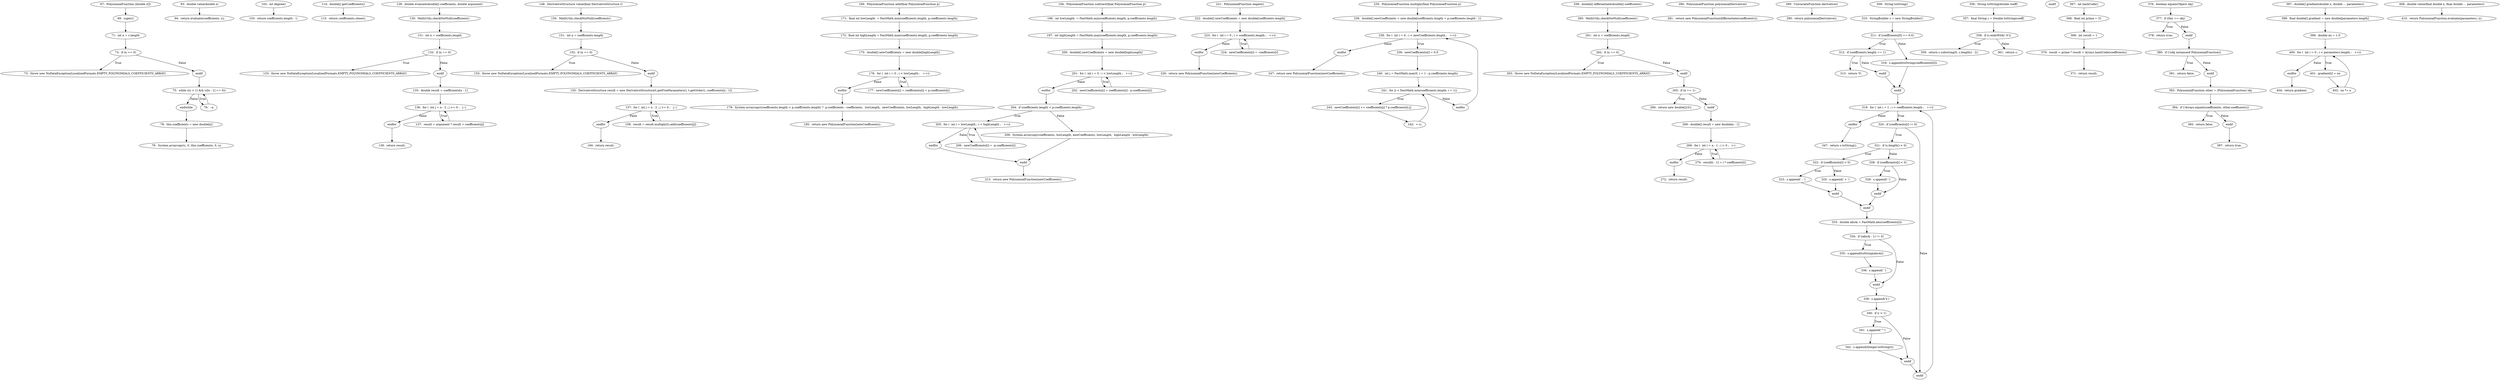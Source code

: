 digraph PolynomialFunction_CFG {
  // graph-vertices
  v1  [label="67:  PolynomialFunction (double c[])"];
  v2  [label="69:  super()"];
  v3  [label="71:  int n = c.length"];
  v4  [label="72:  if (n == 0)"];
  v5  [label="73:  throw new NoDataException(LocalizedFormats.EMPTY_POLYNOMIALS_COEFFICIENTS_ARRAY)"];
  v6  [label="endif"];
  v7  [label="75:  while ((n > 1) && (c[n - 1] == 0))"];
  v8  [label="endwhile"];
  v9  [label="76:  --n"];
  v10  [label="78:  this.coefficients = new double[n]"];
  v11  [label="79:  System.arraycopy(c, 0, this.coefficients, 0, n)"];
  v12  [label="93:  double value(double x)"];
  v13  [label="94:  return evaluate(coefficients, x);"];
  v14  [label="102:  int degree()"];
  v15  [label="103:  return coefficients.length - 1;"];
  v16  [label="114:  double[] getCoefficients()"];
  v17  [label="115:  return coefficients.clone();"];
  v18  [label="128:  double evaluate(double[] coefficients, double argument)"];
  v19  [label="130:  MathUtils.checkNotNull(coefficients)"];
  v20  [label="131:  int n = coefficients.length"];
  v21  [label="132:  if (n == 0)"];
  v22  [label="133:  throw new NoDataException(LocalizedFormats.EMPTY_POLYNOMIALS_COEFFICIENTS_ARRAY)"];
  v23  [label="endif"];
  v24  [label="135:  double result = coefficients[n - 1]"];
  v25  [label="136:  for (  int j = n - 2 ; j >= 0 ;   j--)"];
  v28  [label="endfor"];
  v29  [label="137:  result = argument * result + coefficients[j]"];
  v30  [label="139:  return result;"];
  v31  [label="148:  DerivativeStructure value(final DerivativeStructure t)"];
  v32  [label="150:  MathUtils.checkNotNull(coefficients)"];
  v33  [label="151:  int n = coefficients.length"];
  v34  [label="152:  if (n == 0)"];
  v35  [label="153:  throw new NoDataException(LocalizedFormats.EMPTY_POLYNOMIALS_COEFFICIENTS_ARRAY)"];
  v36  [label="endif"];
  v37  [label="155:  DerivativeStructure result = new DerivativeStructure(t.getFreeParameters(), t.getOrder(), coefficients[n - 1])"];
  v38  [label="157:  for (  int j = n - 2 ; j >= 0 ;   j--)"];
  v41  [label="endfor"];
  v42  [label="158:  result = result.multiply(t).add(coefficients[j])"];
  v43  [label="160:  return result;"];
  v44  [label="169:  PolynomialFunction add(final PolynomialFunction p)"];
  v45  [label="171:  final int lowLength  = FastMath.min(coefficients.length, p.coefficients.length)"];
  v46  [label="172:  final int highLength = FastMath.max(coefficients.length, p.coefficients.length)"];
  v47  [label="175:  double[] newCoefficients = new double[highLength]"];
  v48  [label="176:  for (  int i = 0 ; i < lowLength ;   ++i)"];
  v51  [label="endfor"];
  v52  [label="177:  newCoefficients[i] = coefficients[i] + p.coefficients[i]"];
  v53  [label="179:  System.arraycopy((coefficients.length < p.coefficients.length) ?  p.coefficients : coefficients,  lowLength,  newCoefficients, lowLength,  highLength - lowLength)"];
  v54  [label="185:  return new PolynomialFunction(newCoefficients);"];
  v55  [label="194:  PolynomialFunction subtract(final PolynomialFunction p)"];
  v56  [label="196:  int lowLength  = FastMath.min(coefficients.length, p.coefficients.length)"];
  v57  [label="197:  int highLength = FastMath.max(coefficients.length, p.coefficients.length)"];
  v58  [label="200:  double[] newCoefficients = new double[highLength]"];
  v59  [label="201:  for (  int i = 0 ; i < lowLength ;   ++i)"];
  v62  [label="endfor"];
  v63  [label="202:  newCoefficients[i] = coefficients[i] - p.coefficients[i]"];
  v64  [label="204:  if (coefficients.length < p.coefficients.length)"];
  v65  [label="205:  for (  int i = lowLength ; i < highLength ;   ++i)"];
  v68  [label="endfor"];
  v69  [label="206:  newCoefficients[i] = -p.coefficients[i]"];
  v70  [label="endif"];
  v71  [label="209:  System.arraycopy(coefficients, lowLength, newCoefficients, lowLength,  highLength - lowLength)"];
  v72  [label="213:  return new PolynomialFunction(newCoefficients);"];
  v73  [label="221:  PolynomialFunction negate()"];
  v74  [label="222:  double[] newCoefficients = new double[coefficients.length]"];
  v75  [label="223:  for (  int i = 0 ; i < coefficients.length ;   ++i)"];
  v78  [label="endfor"];
  v79  [label="224:  newCoefficients[i] = -coefficients[i]"];
  v80  [label="226:  return new PolynomialFunction(newCoefficients);"];
  v81  [label="235:  PolynomialFunction multiply(final PolynomialFunction p)"];
  v82  [label="236:  double[] newCoefficients = new double[coefficients.length + p.coefficients.length - 1]"];
  v83  [label="238:  for (  int i = 0 ; i < newCoefficients.length ;   ++i)"];
  v86  [label="endfor"];
  v87  [label="239:  newCoefficients[i] = 0.0"];
  v88  [label="240:  int j = FastMath.max(0, i + 1 - p.coefficients.length)"];
  v89  [label="241:  for (j < FastMath.min(coefficients.length, i + 1))"];
  v90  [label="242:  ++j"];
  v91  [label="endfor"];
  v92  [label="243:  newCoefficients[i] += coefficients[j] * p.coefficients[i-j]"];
  v93  [label="247:  return new PolynomialFunction(newCoefficients);"];
  v94  [label="258:  double[] differentiate(double[] coefficients)"];
  v95  [label="260:  MathUtils.checkNotNull(coefficients)"];
  v96  [label="261:  int n = coefficients.length"];
  v97  [label="262:  if (n == 0)"];
  v98  [label="263:  throw new NoDataException(LocalizedFormats.EMPTY_POLYNOMIALS_COEFFICIENTS_ARRAY)"];
  v99  [label="endif"];
  v100  [label="265:  if (n == 1)"];
  v101  [label="266:  return new double[]{0};"];
  v102  [label="endif"];
  v103  [label="268:  double[] result = new double[n - 1]"];
  v104  [label="269:  for (  int i = n - 1 ; i > 0 ;   i--)"];
  v107  [label="endfor"];
  v108  [label="270:  result[i - 1] = i * coefficients[i]"];
  v109  [label="272:  return result;"];
  v110  [label="280:  PolynomialFunction polynomialDerivative()"];
  v111  [label="281:  return new PolynomialFunction(differentiate(coefficients));"];
  v112  [label="289:  UnivariateFunction derivative()"];
  v113  [label="290:  return polynomialDerivative();"];
  v114  [label="309:  String toString()"];
  v115  [label="310:  StringBuilder s = new StringBuilder()"];
  v116  [label="311:  if (coefficients[0] == 0.0)"];
  v117  [label="312:  if (coefficients.length == 1)"];
  v118  [label="313:  return '0';"];
  v119  [label="endif"];
  v120  [label="endif"];
  v121  [label="316:  s.append(toString(coefficients[0]))"];
  v122  [label="319:  for (  int i = 1 ; i < coefficients.length ;   ++i)"];
  v125  [label="endfor"];
  v126  [label="320:  if (coefficients[i] != 0)"];
  v127  [label="321:  if (s.length() > 0)"];
  v128  [label="322:  if (coefficients[i] < 0)"];
  v129  [label="323:  s.append(' - ')"];
  v130  [label="endif"];
  v131  [label="325:  s.append(' + ')"];
  v132  [label="endif"];
  v133  [label="328:  if (coefficients[i] < 0)"];
  v134  [label="329:  s.append('-')"];
  v135  [label="endif"];
  v136  [label="333:  double absAi = FastMath.abs(coefficients[i])"];
  v137  [label="334:  if ((absAi - 1) != 0)"];
  v138  [label="335:  s.append(toString(absAi))"];
  v139  [label="336:  s.append(' ')"];
  v140  [label="endif"];
  v141  [label="339:  s.append('x')"];
  v142  [label="340:  if (i > 1)"];
  v143  [label="341:  s.append('^')"];
  v144  [label="342:  s.append(Integer.toString(i))"];
  v145  [label="endif"];
  v146  [label="endif"];
  v147  [label="347:  return s.toString();"];
  v148  [label="356:  String toString(double coeff)"];
  v149  [label="357:  final String c = Double.toString(coeff)"];
  v150  [label="358:  if (c.endsWith('.0'))"];
  v151  [label="359:  return c.substring(0, c.length() - 2);"];
  v152  [label="endif"];
  v153  [label="361:  return c;"];
  v154  [label="367:  int hashCode()"];
  v155  [label="368:  final int prime = 31"];
  v156  [label="369:  int result = 1"];
  v157  [label="370:  result = prime * result + Arrays.hashCode(coefficients)"];
  v158  [label="371:  return result;"];
  v159  [label="376:  boolean equals(Object obj)"];
  v160  [label="377:  if (this == obj)"];
  v161  [label="378:  return true;"];
  v162  [label="endif"];
  v163  [label="380:  if (!(obj instanceof PolynomialFunction))"];
  v164  [label="381:  return false;"];
  v165  [label="endif"];
  v166  [label="383:  PolynomialFunction other = (PolynomialFunction) obj"];
  v167  [label="384:  if (!Arrays.equals(coefficients, other.coefficients))"];
  v168  [label="385:  return false;"];
  v169  [label="endif"];
  v170  [label="387:  return true;"];
  v171  [label="397:  double[] gradient(double x, double ... parameters)"];
  v172  [label="398:  final double[] gradient = new double[parameters.length]"];
  v173  [label="399:  double xn = 1.0"];
  v174  [label="400:  for (  int i = 0 ; i < parameters.length ;   ++i)"];
  v177  [label="endfor"];
  v178  [label="401:  gradient[i] = xn"];
  v179  [label="402:  xn *= x"];
  v180  [label="404:  return gradient;"];
  v181  [label="408:  double value(final double x, final double ... parameters)"];
  v182  [label="410:  return PolynomialFunction.evaluate(parameters, x);"];
  // graph-edges
  v1 -> v2;
  v2 -> v3;
  v3 -> v4;
  v4 -> v5  [label="True"];
  v4 -> v6  [label="False"];
  v6 -> v7;
  v7 -> v8  [label="False"];
  v7 -> v9  [label="True"];
  v9 -> v7;
  v8 -> v10;
  v10 -> v11;
  v12 -> v13;
  v14 -> v15;
  v16 -> v17;
  v18 -> v19;
  v19 -> v20;
  v20 -> v21;
  v21 -> v22  [label="True"];
  v21 -> v23  [label="False"];
  v23 -> v24;
  v24 -> v25;
  v25 -> v28  [label="False"];
  v25 -> v29  [label="True"];
  v29 -> v25;
  v28 -> v30;
  v31 -> v32;
  v32 -> v33;
  v33 -> v34;
  v34 -> v35  [label="True"];
  v34 -> v36  [label="False"];
  v36 -> v37;
  v37 -> v38;
  v38 -> v41  [label="False"];
  v38 -> v42  [label="True"];
  v42 -> v38;
  v41 -> v43;
  v44 -> v45;
  v45 -> v46;
  v46 -> v47;
  v47 -> v48;
  v48 -> v51  [label="False"];
  v48 -> v52  [label="True"];
  v52 -> v48;
  v51 -> v53;
  v53 -> v54;
  v55 -> v56;
  v56 -> v57;
  v57 -> v58;
  v58 -> v59;
  v59 -> v62  [label="False"];
  v59 -> v63  [label="True"];
  v63 -> v59;
  v62 -> v64;
  v64 -> v65  [label="True"];
  v65 -> v68  [label="False"];
  v65 -> v69  [label="True"];
  v69 -> v65;
  v68 -> v70;
  v64 -> v71  [label="False"];
  v71 -> v70;
  v70 -> v72;
  v73 -> v74;
  v74 -> v75;
  v75 -> v78  [label="False"];
  v75 -> v79  [label="True"];
  v79 -> v75;
  v78 -> v80;
  v81 -> v82;
  v82 -> v83;
  v83 -> v86  [label="False"];
  v83 -> v87  [label="True"];
  v87 -> v88;
  v88 -> v89;
  v89 -> v91  [label="False"];
  v89 -> v92  [label="True"];
  v92 -> v90;
  v90 -> v89;
  v91 -> v83;
  v86 -> v93;
  v94 -> v95;
  v95 -> v96;
  v96 -> v97;
  v97 -> v98  [label="True"];
  v97 -> v99  [label="False"];
  v99 -> v100;
  v100 -> v101  [label="True"];
  v100 -> v102  [label="False"];
  v102 -> v103;
  v103 -> v104;
  v104 -> v107  [label="False"];
  v104 -> v108  [label="True"];
  v108 -> v104;
  v107 -> v109;
  v110 -> v111;
  v112 -> v113;
  v114 -> v115;
  v115 -> v116;
  v116 -> v117  [label="True"];
  v117 -> v118  [label="True"];
  v117 -> v119  [label="False"];
  v119 -> v120;
  v116 -> v121  [label="False"];
  v121 -> v120;
  v120 -> v122;
  v122 -> v125  [label="False"];
  v122 -> v126  [label="True"];
  v126 -> v127  [label="True"];
  v127 -> v128  [label="True"];
  v128 -> v129  [label="True"];
  v129 -> v130;
  v128 -> v131  [label="False"];
  v131 -> v130;
  v130 -> v132;
  v127 -> v133  [label="False"];
  v133 -> v134  [label="True"];
  v134 -> v135;
  v133 -> v135  [label="False"];
  v135 -> v132;
  v132 -> v136;
  v136 -> v137;
  v137 -> v138  [label="True"];
  v138 -> v139;
  v139 -> v140;
  v137 -> v140  [label="False"];
  v140 -> v141;
  v141 -> v142;
  v142 -> v143  [label="True"];
  v143 -> v144;
  v144 -> v145;
  v142 -> v145  [label="False"];
  v145 -> v146;
  v126 -> v146  [label="False"];
  v146 -> v122;
  v125 -> v147;
  v148 -> v149;
  v149 -> v150;
  v150 -> v151  [label="True"];
  v150 -> v153  [label="False"];
  v154 -> v155;
  v155 -> v156;
  v156 -> v157;
  v157 -> v158;
  v159 -> v160;
  v160 -> v161  [label="True"];
  v160 -> v162  [label="False"];
  v162 -> v163;
  v163 -> v164  [label="True"];
  v163 -> v165  [label="False"];
  v165 -> v166;
  v166 -> v167;
  v167 -> v168  [label="True"];
  v167 -> v169  [label="False"];
  v169 -> v170;
  v171 -> v172;
  v172 -> v173;
  v173 -> v174;
  v174 -> v177  [label="False"];
  v174 -> v178  [label="True"];
  v178 -> v179;
  v179 -> v174;
  v177 -> v180;
  v181 -> v182;
  // end-of-graph
}
